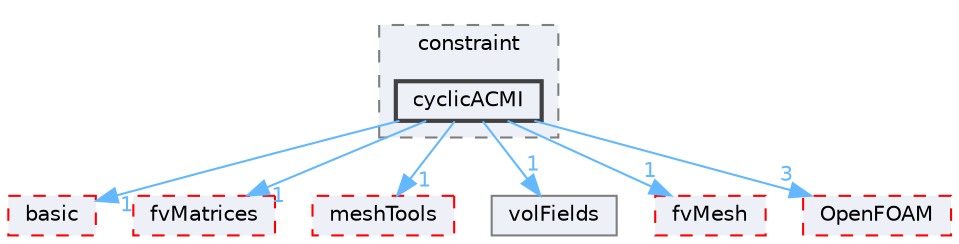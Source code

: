 digraph "src/finiteVolume/fields/fvPatchFields/constraint/cyclicACMI"
{
 // LATEX_PDF_SIZE
  bgcolor="transparent";
  edge [fontname=Helvetica,fontsize=10,labelfontname=Helvetica,labelfontsize=10];
  node [fontname=Helvetica,fontsize=10,shape=box,height=0.2,width=0.4];
  compound=true
  subgraph clusterdir_dcf2f02ec1a1951cb48a5d6d97386405 {
    graph [ bgcolor="#edf0f7", pencolor="grey50", label="constraint", fontname=Helvetica,fontsize=10 style="filled,dashed", URL="dir_dcf2f02ec1a1951cb48a5d6d97386405.html",tooltip=""]
  dir_023fe701a326a6ea3989640c8ae43a55 [label="cyclicACMI", fillcolor="#edf0f7", color="grey25", style="filled,bold", URL="dir_023fe701a326a6ea3989640c8ae43a55.html",tooltip=""];
  }
  dir_546b14c9025d30bb5b92fa069dbdd82c [label="basic", fillcolor="#edf0f7", color="red", style="filled,dashed", URL="dir_546b14c9025d30bb5b92fa069dbdd82c.html",tooltip=""];
  dir_5d57e3901430bcc99a7ddac11a899224 [label="fvMatrices", fillcolor="#edf0f7", color="red", style="filled,dashed", URL="dir_5d57e3901430bcc99a7ddac11a899224.html",tooltip=""];
  dir_ae30ad0bef50cf391b24c614251bb9fd [label="meshTools", fillcolor="#edf0f7", color="red", style="filled,dashed", URL="dir_ae30ad0bef50cf391b24c614251bb9fd.html",tooltip=""];
  dir_bd8bf7fa65467c460a50eacc456ce356 [label="volFields", fillcolor="#edf0f7", color="grey50", style="filled", URL="dir_bd8bf7fa65467c460a50eacc456ce356.html",tooltip=""];
  dir_c382fa095c9c33d8673c0dd60aaef275 [label="fvMesh", fillcolor="#edf0f7", color="red", style="filled,dashed", URL="dir_c382fa095c9c33d8673c0dd60aaef275.html",tooltip=""];
  dir_c5473ff19b20e6ec4dfe5c310b3778a8 [label="OpenFOAM", fillcolor="#edf0f7", color="red", style="filled,dashed", URL="dir_c5473ff19b20e6ec4dfe5c310b3778a8.html",tooltip=""];
  dir_023fe701a326a6ea3989640c8ae43a55->dir_546b14c9025d30bb5b92fa069dbdd82c [headlabel="1", labeldistance=1.5 headhref="dir_000763_000207.html" href="dir_000763_000207.html" color="steelblue1" fontcolor="steelblue1"];
  dir_023fe701a326a6ea3989640c8ae43a55->dir_5d57e3901430bcc99a7ddac11a899224 [headlabel="1", labeldistance=1.5 headhref="dir_000763_001542.html" href="dir_000763_001542.html" color="steelblue1" fontcolor="steelblue1"];
  dir_023fe701a326a6ea3989640c8ae43a55->dir_ae30ad0bef50cf391b24c614251bb9fd [headlabel="1", labeldistance=1.5 headhref="dir_000763_002382.html" href="dir_000763_002382.html" color="steelblue1" fontcolor="steelblue1"];
  dir_023fe701a326a6ea3989640c8ae43a55->dir_bd8bf7fa65467c460a50eacc456ce356 [headlabel="1", labeldistance=1.5 headhref="dir_000763_004295.html" href="dir_000763_004295.html" color="steelblue1" fontcolor="steelblue1"];
  dir_023fe701a326a6ea3989640c8ae43a55->dir_c382fa095c9c33d8673c0dd60aaef275 [headlabel="1", labeldistance=1.5 headhref="dir_000763_001544.html" href="dir_000763_001544.html" color="steelblue1" fontcolor="steelblue1"];
  dir_023fe701a326a6ea3989640c8ae43a55->dir_c5473ff19b20e6ec4dfe5c310b3778a8 [headlabel="3", labeldistance=1.5 headhref="dir_000763_002695.html" href="dir_000763_002695.html" color="steelblue1" fontcolor="steelblue1"];
}
